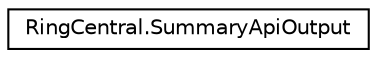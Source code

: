 digraph "Graphical Class Hierarchy"
{
 // LATEX_PDF_SIZE
  edge [fontname="Helvetica",fontsize="10",labelfontname="Helvetica",labelfontsize="10"];
  node [fontname="Helvetica",fontsize="10",shape=record];
  rankdir="LR";
  Node0 [label="RingCentral.SummaryApiOutput",height=0.2,width=0.4,color="black", fillcolor="white", style="filled",URL="$classRingCentral_1_1SummaryApiOutput.html",tooltip=" "];
}
